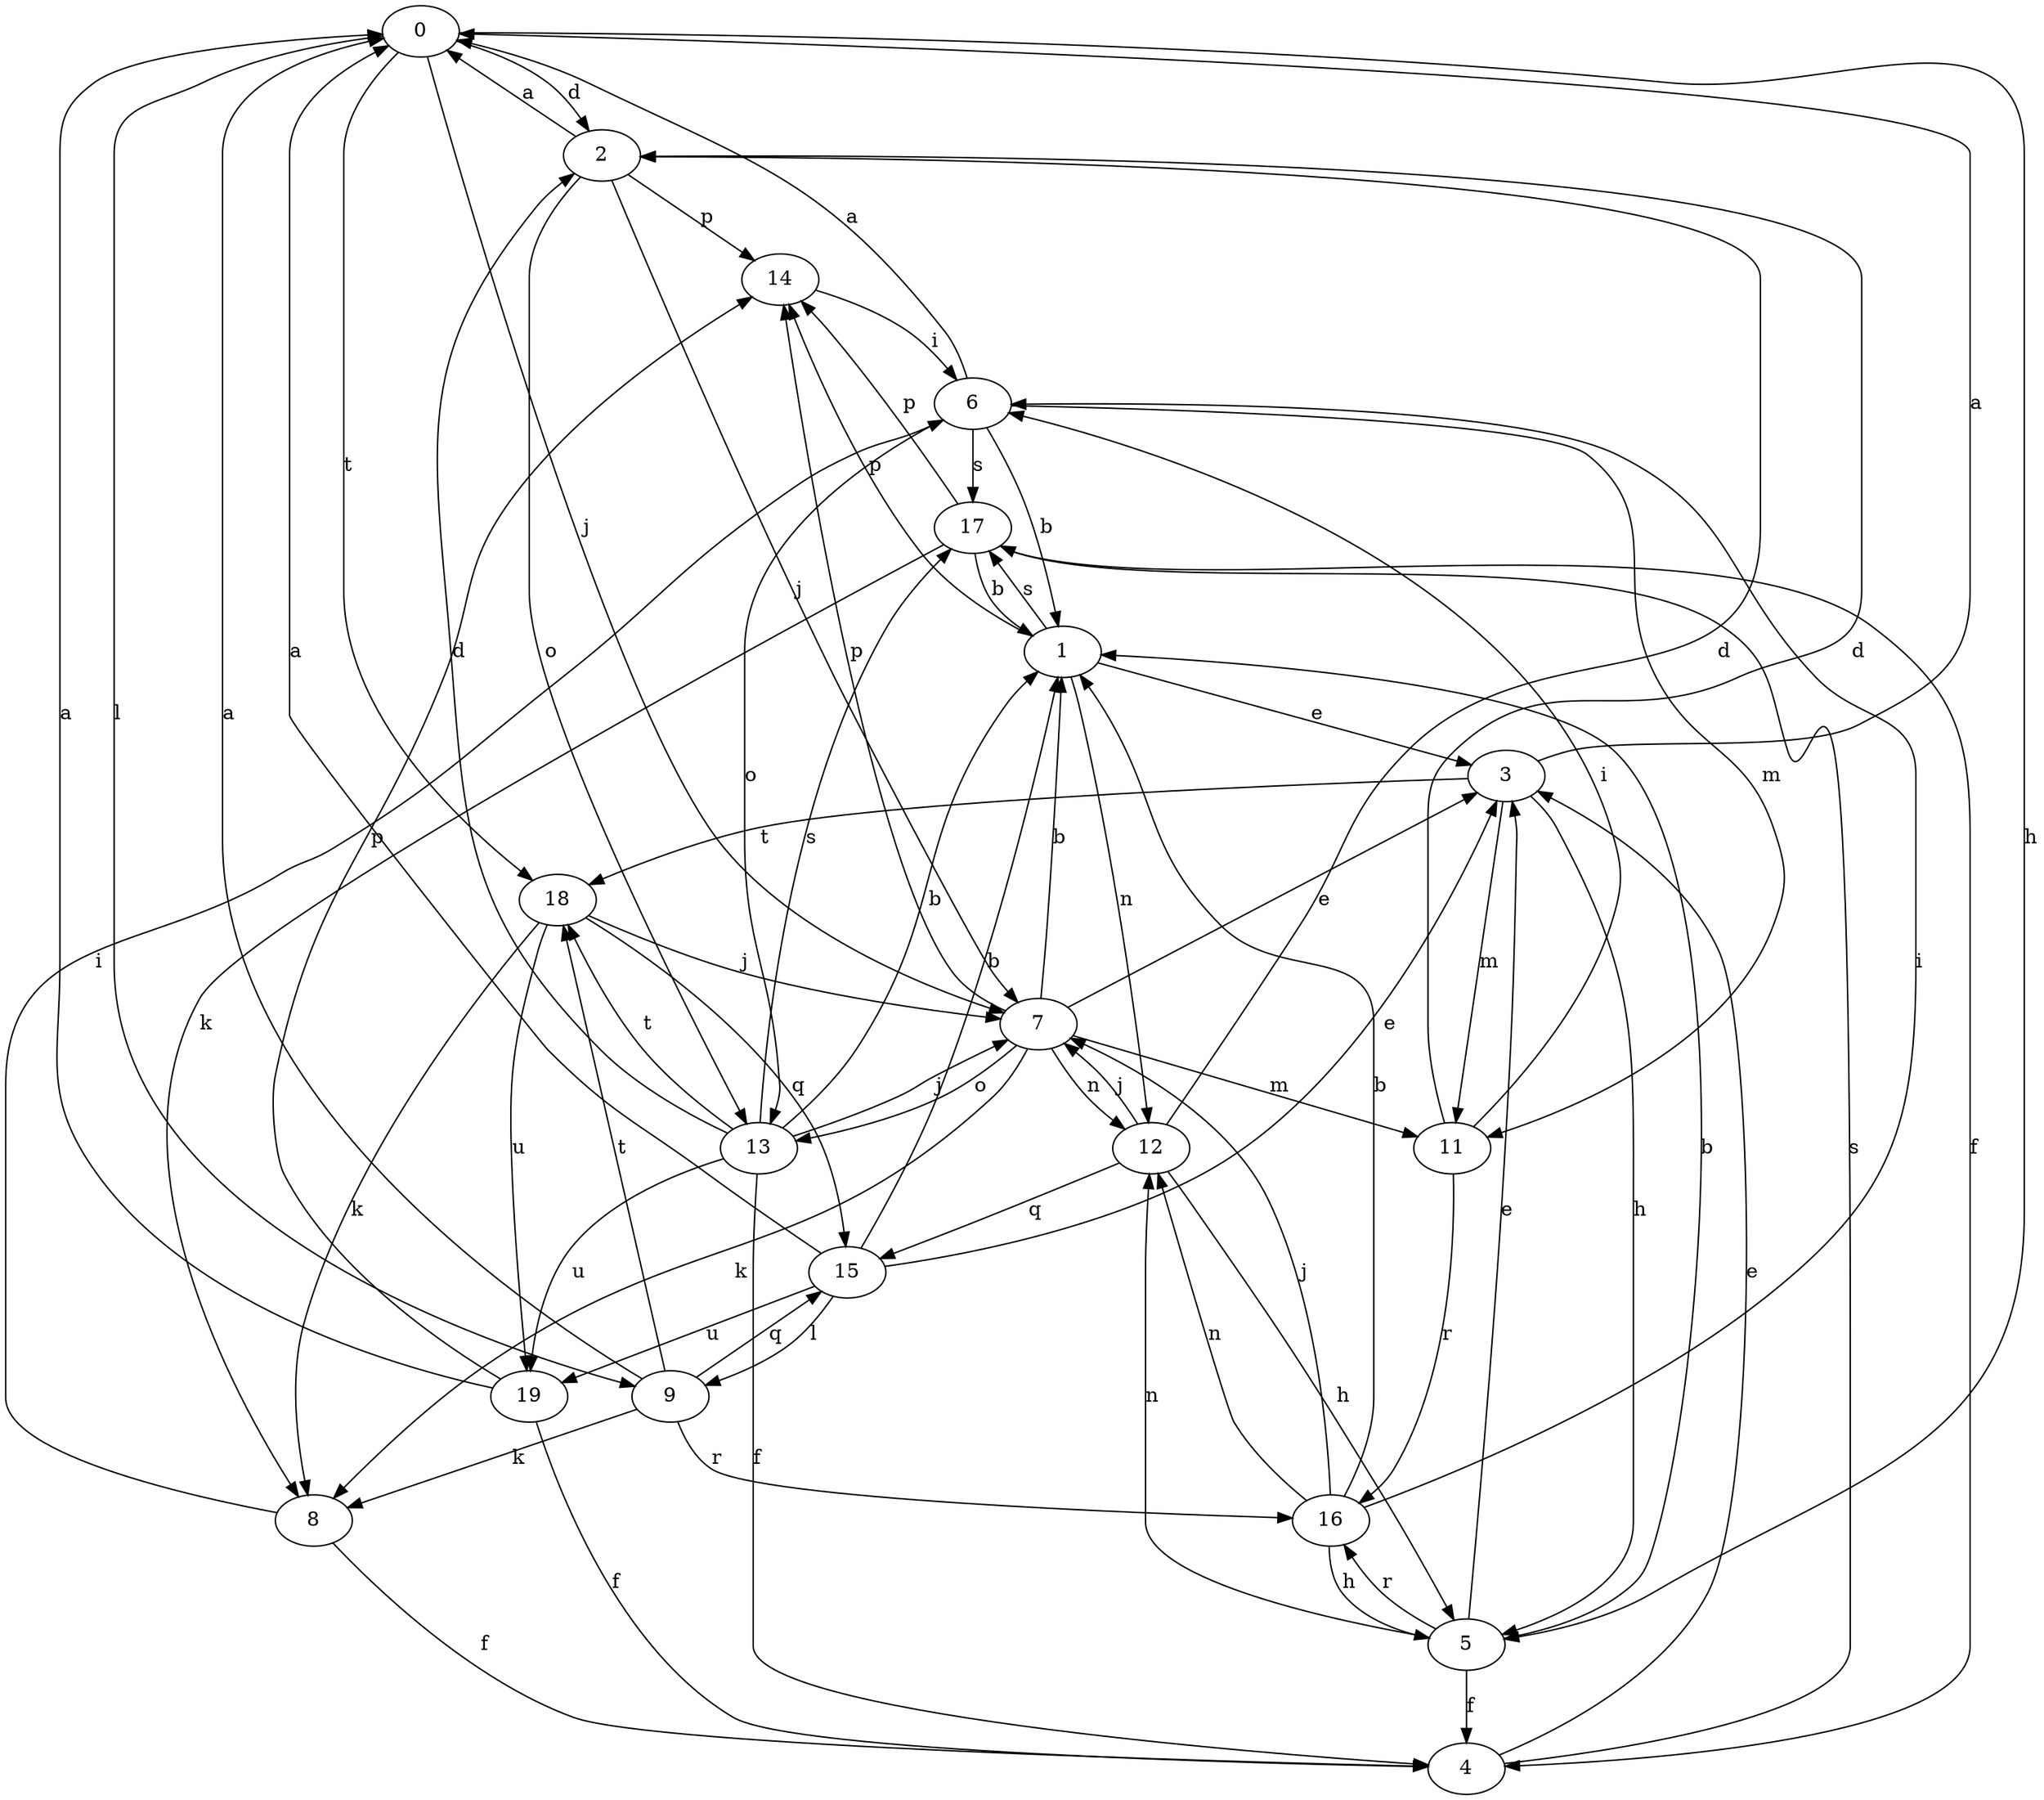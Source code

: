 strict digraph  {
0;
1;
2;
3;
4;
5;
6;
7;
8;
9;
11;
12;
13;
14;
15;
16;
17;
18;
19;
0 -> 2  [label=d];
0 -> 5  [label=h];
0 -> 7  [label=j];
0 -> 9  [label=l];
0 -> 18  [label=t];
1 -> 3  [label=e];
1 -> 12  [label=n];
1 -> 14  [label=p];
1 -> 17  [label=s];
2 -> 0  [label=a];
2 -> 7  [label=j];
2 -> 13  [label=o];
2 -> 14  [label=p];
3 -> 0  [label=a];
3 -> 5  [label=h];
3 -> 11  [label=m];
3 -> 18  [label=t];
4 -> 3  [label=e];
4 -> 17  [label=s];
5 -> 1  [label=b];
5 -> 3  [label=e];
5 -> 4  [label=f];
5 -> 12  [label=n];
5 -> 16  [label=r];
6 -> 0  [label=a];
6 -> 1  [label=b];
6 -> 11  [label=m];
6 -> 13  [label=o];
6 -> 17  [label=s];
7 -> 1  [label=b];
7 -> 3  [label=e];
7 -> 8  [label=k];
7 -> 11  [label=m];
7 -> 12  [label=n];
7 -> 13  [label=o];
7 -> 14  [label=p];
8 -> 4  [label=f];
8 -> 6  [label=i];
9 -> 0  [label=a];
9 -> 8  [label=k];
9 -> 15  [label=q];
9 -> 16  [label=r];
9 -> 18  [label=t];
11 -> 2  [label=d];
11 -> 6  [label=i];
11 -> 16  [label=r];
12 -> 2  [label=d];
12 -> 5  [label=h];
12 -> 7  [label=j];
12 -> 15  [label=q];
13 -> 1  [label=b];
13 -> 2  [label=d];
13 -> 4  [label=f];
13 -> 7  [label=j];
13 -> 17  [label=s];
13 -> 18  [label=t];
13 -> 19  [label=u];
14 -> 6  [label=i];
15 -> 0  [label=a];
15 -> 1  [label=b];
15 -> 3  [label=e];
15 -> 9  [label=l];
15 -> 19  [label=u];
16 -> 1  [label=b];
16 -> 5  [label=h];
16 -> 6  [label=i];
16 -> 7  [label=j];
16 -> 12  [label=n];
17 -> 1  [label=b];
17 -> 4  [label=f];
17 -> 8  [label=k];
17 -> 14  [label=p];
18 -> 7  [label=j];
18 -> 8  [label=k];
18 -> 15  [label=q];
18 -> 19  [label=u];
19 -> 0  [label=a];
19 -> 4  [label=f];
19 -> 14  [label=p];
}
